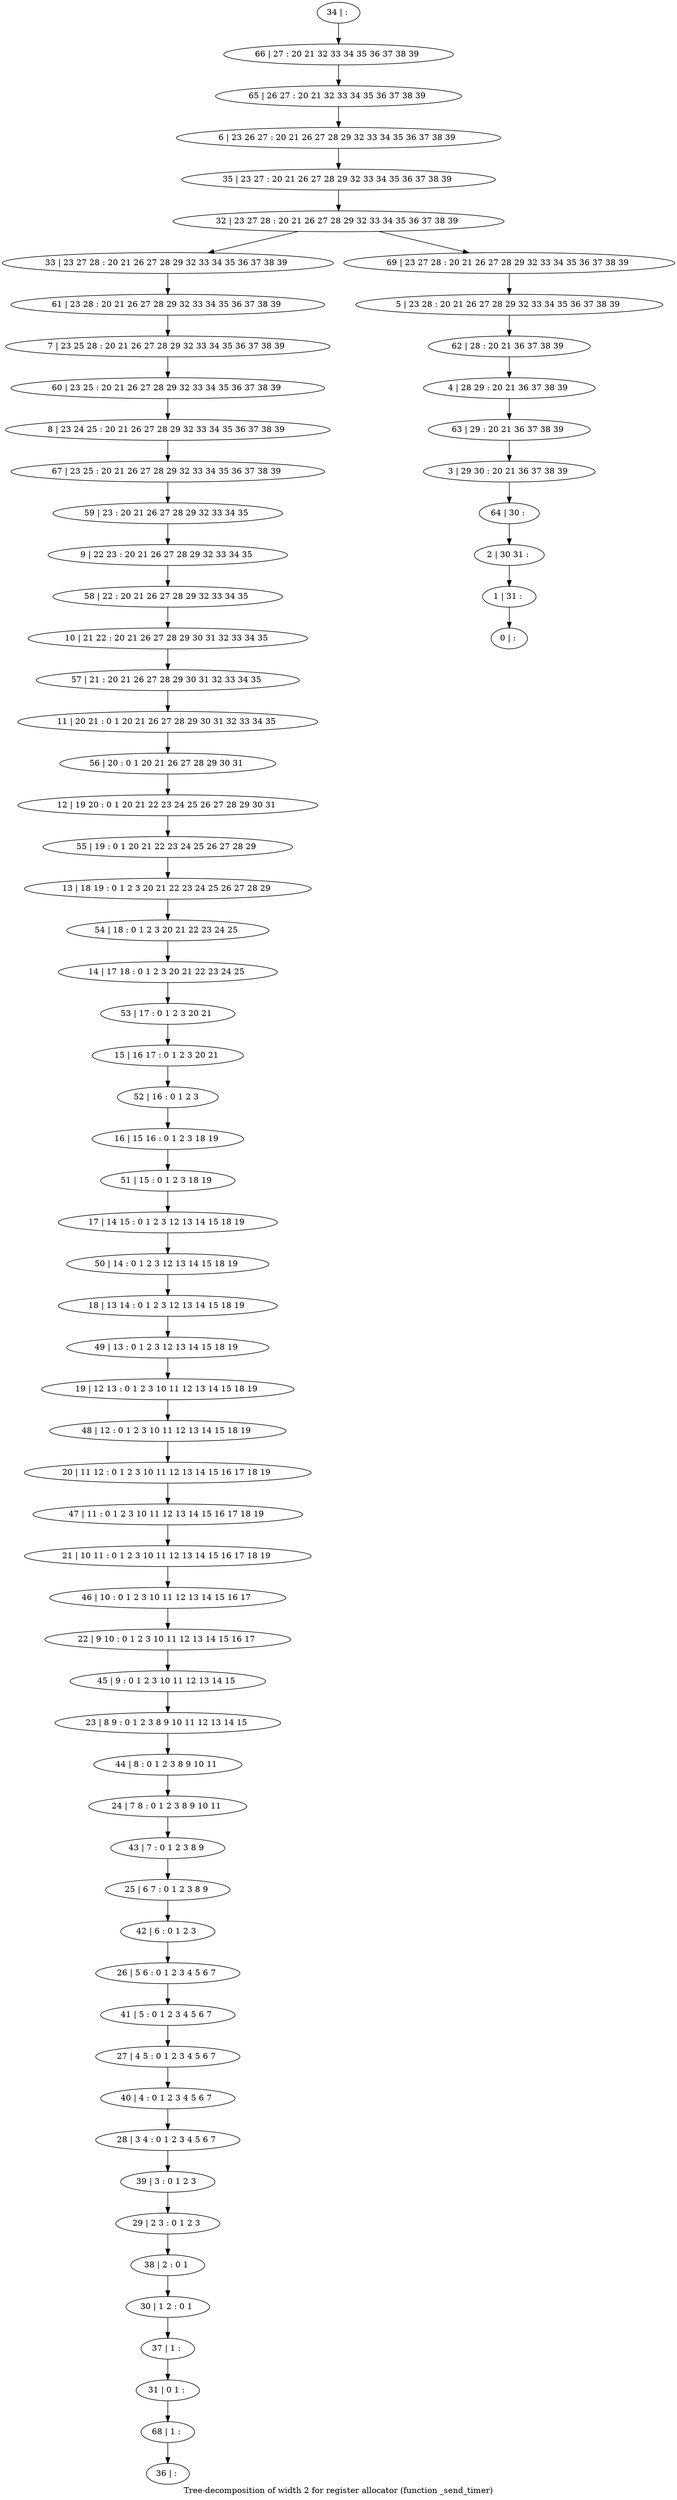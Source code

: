 digraph G {
graph [label="Tree-decomposition of width 2 for register allocator (function _send_timer)"]
0[label="0 | : "];
1[label="1 | 31 : "];
2[label="2 | 30 31 : "];
3[label="3 | 29 30 : 20 21 36 37 38 39 "];
4[label="4 | 28 29 : 20 21 36 37 38 39 "];
5[label="5 | 23 28 : 20 21 26 27 28 29 32 33 34 35 36 37 38 39 "];
6[label="6 | 23 26 27 : 20 21 26 27 28 29 32 33 34 35 36 37 38 39 "];
7[label="7 | 23 25 28 : 20 21 26 27 28 29 32 33 34 35 36 37 38 39 "];
8[label="8 | 23 24 25 : 20 21 26 27 28 29 32 33 34 35 36 37 38 39 "];
9[label="9 | 22 23 : 20 21 26 27 28 29 32 33 34 35 "];
10[label="10 | 21 22 : 20 21 26 27 28 29 30 31 32 33 34 35 "];
11[label="11 | 20 21 : 0 1 20 21 26 27 28 29 30 31 32 33 34 35 "];
12[label="12 | 19 20 : 0 1 20 21 22 23 24 25 26 27 28 29 30 31 "];
13[label="13 | 18 19 : 0 1 2 3 20 21 22 23 24 25 26 27 28 29 "];
14[label="14 | 17 18 : 0 1 2 3 20 21 22 23 24 25 "];
15[label="15 | 16 17 : 0 1 2 3 20 21 "];
16[label="16 | 15 16 : 0 1 2 3 18 19 "];
17[label="17 | 14 15 : 0 1 2 3 12 13 14 15 18 19 "];
18[label="18 | 13 14 : 0 1 2 3 12 13 14 15 18 19 "];
19[label="19 | 12 13 : 0 1 2 3 10 11 12 13 14 15 18 19 "];
20[label="20 | 11 12 : 0 1 2 3 10 11 12 13 14 15 16 17 18 19 "];
21[label="21 | 10 11 : 0 1 2 3 10 11 12 13 14 15 16 17 18 19 "];
22[label="22 | 9 10 : 0 1 2 3 10 11 12 13 14 15 16 17 "];
23[label="23 | 8 9 : 0 1 2 3 8 9 10 11 12 13 14 15 "];
24[label="24 | 7 8 : 0 1 2 3 8 9 10 11 "];
25[label="25 | 6 7 : 0 1 2 3 8 9 "];
26[label="26 | 5 6 : 0 1 2 3 4 5 6 7 "];
27[label="27 | 4 5 : 0 1 2 3 4 5 6 7 "];
28[label="28 | 3 4 : 0 1 2 3 4 5 6 7 "];
29[label="29 | 2 3 : 0 1 2 3 "];
30[label="30 | 1 2 : 0 1 "];
31[label="31 | 0 1 : "];
32[label="32 | 23 27 28 : 20 21 26 27 28 29 32 33 34 35 36 37 38 39 "];
33[label="33 | 23 27 28 : 20 21 26 27 28 29 32 33 34 35 36 37 38 39 "];
34[label="34 | : "];
35[label="35 | 23 27 : 20 21 26 27 28 29 32 33 34 35 36 37 38 39 "];
36[label="36 | : "];
37[label="37 | 1 : "];
38[label="38 | 2 : 0 1 "];
39[label="39 | 3 : 0 1 2 3 "];
40[label="40 | 4 : 0 1 2 3 4 5 6 7 "];
41[label="41 | 5 : 0 1 2 3 4 5 6 7 "];
42[label="42 | 6 : 0 1 2 3 "];
43[label="43 | 7 : 0 1 2 3 8 9 "];
44[label="44 | 8 : 0 1 2 3 8 9 10 11 "];
45[label="45 | 9 : 0 1 2 3 10 11 12 13 14 15 "];
46[label="46 | 10 : 0 1 2 3 10 11 12 13 14 15 16 17 "];
47[label="47 | 11 : 0 1 2 3 10 11 12 13 14 15 16 17 18 19 "];
48[label="48 | 12 : 0 1 2 3 10 11 12 13 14 15 18 19 "];
49[label="49 | 13 : 0 1 2 3 12 13 14 15 18 19 "];
50[label="50 | 14 : 0 1 2 3 12 13 14 15 18 19 "];
51[label="51 | 15 : 0 1 2 3 18 19 "];
52[label="52 | 16 : 0 1 2 3 "];
53[label="53 | 17 : 0 1 2 3 20 21 "];
54[label="54 | 18 : 0 1 2 3 20 21 22 23 24 25 "];
55[label="55 | 19 : 0 1 20 21 22 23 24 25 26 27 28 29 "];
56[label="56 | 20 : 0 1 20 21 26 27 28 29 30 31 "];
57[label="57 | 21 : 20 21 26 27 28 29 30 31 32 33 34 35 "];
58[label="58 | 22 : 20 21 26 27 28 29 32 33 34 35 "];
59[label="59 | 23 : 20 21 26 27 28 29 32 33 34 35 "];
60[label="60 | 23 25 : 20 21 26 27 28 29 32 33 34 35 36 37 38 39 "];
61[label="61 | 23 28 : 20 21 26 27 28 29 32 33 34 35 36 37 38 39 "];
62[label="62 | 28 : 20 21 36 37 38 39 "];
63[label="63 | 29 : 20 21 36 37 38 39 "];
64[label="64 | 30 : "];
65[label="65 | 26 27 : 20 21 32 33 34 35 36 37 38 39 "];
66[label="66 | 27 : 20 21 32 33 34 35 36 37 38 39 "];
67[label="67 | 23 25 : 20 21 26 27 28 29 32 33 34 35 36 37 38 39 "];
68[label="68 | 1 : "];
69[label="69 | 23 27 28 : 20 21 26 27 28 29 32 33 34 35 36 37 38 39 "];
37->31 ;
30->37 ;
38->30 ;
29->38 ;
39->29 ;
28->39 ;
40->28 ;
27->40 ;
41->27 ;
26->41 ;
42->26 ;
25->42 ;
43->25 ;
24->43 ;
44->24 ;
23->44 ;
45->23 ;
22->45 ;
46->22 ;
21->46 ;
47->21 ;
20->47 ;
48->20 ;
19->48 ;
49->19 ;
18->49 ;
50->18 ;
17->50 ;
51->17 ;
16->51 ;
52->16 ;
15->52 ;
53->15 ;
14->53 ;
54->14 ;
13->54 ;
55->13 ;
12->55 ;
56->12 ;
11->56 ;
57->11 ;
10->57 ;
58->10 ;
9->58 ;
59->9 ;
60->8 ;
7->60 ;
61->7 ;
33->61 ;
67->59 ;
8->67 ;
68->36 ;
31->68 ;
34->66 ;
66->65 ;
65->6 ;
6->35 ;
35->32 ;
5->62 ;
62->4 ;
4->63 ;
63->3 ;
3->64 ;
64->2 ;
2->1 ;
1->0 ;
69->5 ;
32->33 ;
32->69 ;
}
